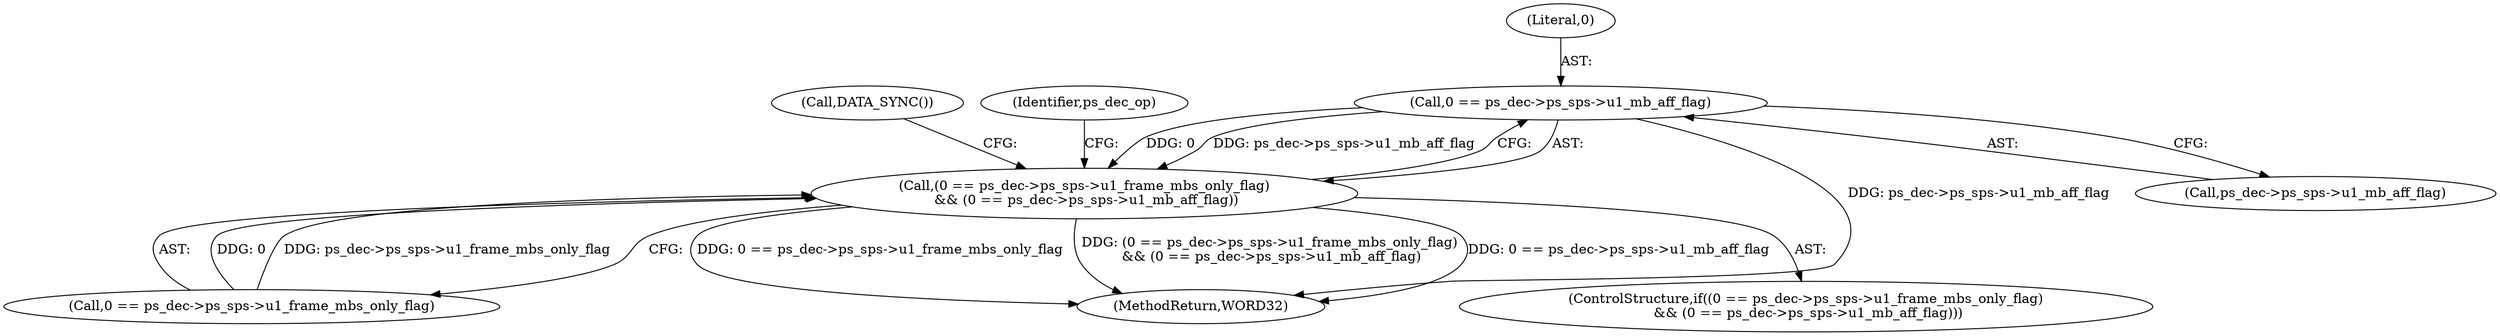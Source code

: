 digraph "0_Android_494561291a503840f385fbcd11d9bc5f4dc502b8@pointer" {
"1002165" [label="(Call,0 == ps_dec->ps_sps->u1_mb_aff_flag)"];
"1002157" [label="(Call,(0 == ps_dec->ps_sps->u1_frame_mbs_only_flag)\n && (0 == ps_dec->ps_sps->u1_mb_aff_flag))"];
"1002158" [label="(Call,0 == ps_dec->ps_sps->u1_frame_mbs_only_flag)"];
"1002185" [label="(MethodReturn,WORD32)"];
"1002167" [label="(Call,ps_dec->ps_sps->u1_mb_aff_flag)"];
"1002157" [label="(Call,(0 == ps_dec->ps_sps->u1_frame_mbs_only_flag)\n && (0 == ps_dec->ps_sps->u1_mb_aff_flag))"];
"1002177" [label="(Call,DATA_SYNC())"];
"1002174" [label="(Identifier,ps_dec_op)"];
"1002165" [label="(Call,0 == ps_dec->ps_sps->u1_mb_aff_flag)"];
"1002156" [label="(ControlStructure,if((0 == ps_dec->ps_sps->u1_frame_mbs_only_flag)\n && (0 == ps_dec->ps_sps->u1_mb_aff_flag)))"];
"1002166" [label="(Literal,0)"];
"1002165" -> "1002157"  [label="AST: "];
"1002165" -> "1002167"  [label="CFG: "];
"1002166" -> "1002165"  [label="AST: "];
"1002167" -> "1002165"  [label="AST: "];
"1002157" -> "1002165"  [label="CFG: "];
"1002165" -> "1002185"  [label="DDG: ps_dec->ps_sps->u1_mb_aff_flag"];
"1002165" -> "1002157"  [label="DDG: 0"];
"1002165" -> "1002157"  [label="DDG: ps_dec->ps_sps->u1_mb_aff_flag"];
"1002157" -> "1002156"  [label="AST: "];
"1002157" -> "1002158"  [label="CFG: "];
"1002158" -> "1002157"  [label="AST: "];
"1002174" -> "1002157"  [label="CFG: "];
"1002177" -> "1002157"  [label="CFG: "];
"1002157" -> "1002185"  [label="DDG: 0 == ps_dec->ps_sps->u1_mb_aff_flag"];
"1002157" -> "1002185"  [label="DDG: 0 == ps_dec->ps_sps->u1_frame_mbs_only_flag"];
"1002157" -> "1002185"  [label="DDG: (0 == ps_dec->ps_sps->u1_frame_mbs_only_flag)\n && (0 == ps_dec->ps_sps->u1_mb_aff_flag)"];
"1002158" -> "1002157"  [label="DDG: 0"];
"1002158" -> "1002157"  [label="DDG: ps_dec->ps_sps->u1_frame_mbs_only_flag"];
}
